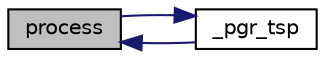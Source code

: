 digraph "process"
{
  edge [fontname="Helvetica",fontsize="10",labelfontname="Helvetica",labelfontsize="10"];
  node [fontname="Helvetica",fontsize="10",shape=record];
  rankdir="LR";
  Node98 [label="process",height=0.2,width=0.4,color="black", fillcolor="grey75", style="filled", fontcolor="black"];
  Node98 -> Node99 [dir="back",color="midnightblue",fontsize="10",style="solid",fontname="Helvetica"];
  Node99 [label="_pgr_tsp",height=0.2,width=0.4,color="black", fillcolor="white", style="filled",URL="$TSP_8c.html#ac74933e35014eb00b3948a6b15a5b38c"];
  Node99 -> Node98 [dir="back",color="midnightblue",fontsize="10",style="solid",fontname="Helvetica"];
}

